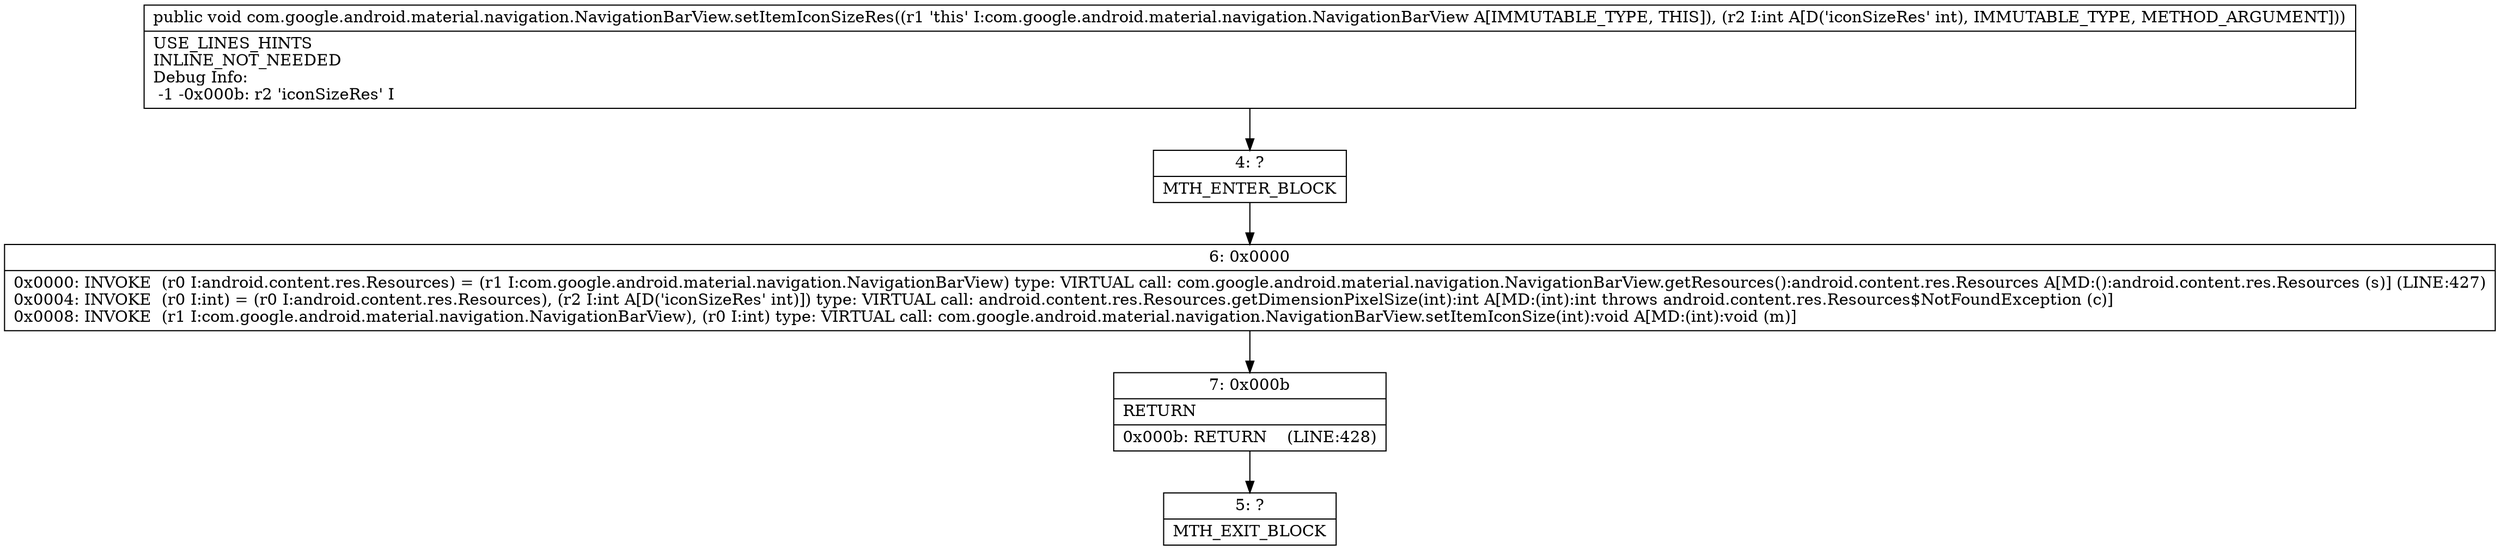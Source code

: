 digraph "CFG forcom.google.android.material.navigation.NavigationBarView.setItemIconSizeRes(I)V" {
Node_4 [shape=record,label="{4\:\ ?|MTH_ENTER_BLOCK\l}"];
Node_6 [shape=record,label="{6\:\ 0x0000|0x0000: INVOKE  (r0 I:android.content.res.Resources) = (r1 I:com.google.android.material.navigation.NavigationBarView) type: VIRTUAL call: com.google.android.material.navigation.NavigationBarView.getResources():android.content.res.Resources A[MD:():android.content.res.Resources (s)] (LINE:427)\l0x0004: INVOKE  (r0 I:int) = (r0 I:android.content.res.Resources), (r2 I:int A[D('iconSizeRes' int)]) type: VIRTUAL call: android.content.res.Resources.getDimensionPixelSize(int):int A[MD:(int):int throws android.content.res.Resources$NotFoundException (c)]\l0x0008: INVOKE  (r1 I:com.google.android.material.navigation.NavigationBarView), (r0 I:int) type: VIRTUAL call: com.google.android.material.navigation.NavigationBarView.setItemIconSize(int):void A[MD:(int):void (m)]\l}"];
Node_7 [shape=record,label="{7\:\ 0x000b|RETURN\l|0x000b: RETURN    (LINE:428)\l}"];
Node_5 [shape=record,label="{5\:\ ?|MTH_EXIT_BLOCK\l}"];
MethodNode[shape=record,label="{public void com.google.android.material.navigation.NavigationBarView.setItemIconSizeRes((r1 'this' I:com.google.android.material.navigation.NavigationBarView A[IMMUTABLE_TYPE, THIS]), (r2 I:int A[D('iconSizeRes' int), IMMUTABLE_TYPE, METHOD_ARGUMENT]))  | USE_LINES_HINTS\lINLINE_NOT_NEEDED\lDebug Info:\l  \-1 \-0x000b: r2 'iconSizeRes' I\l}"];
MethodNode -> Node_4;Node_4 -> Node_6;
Node_6 -> Node_7;
Node_7 -> Node_5;
}

